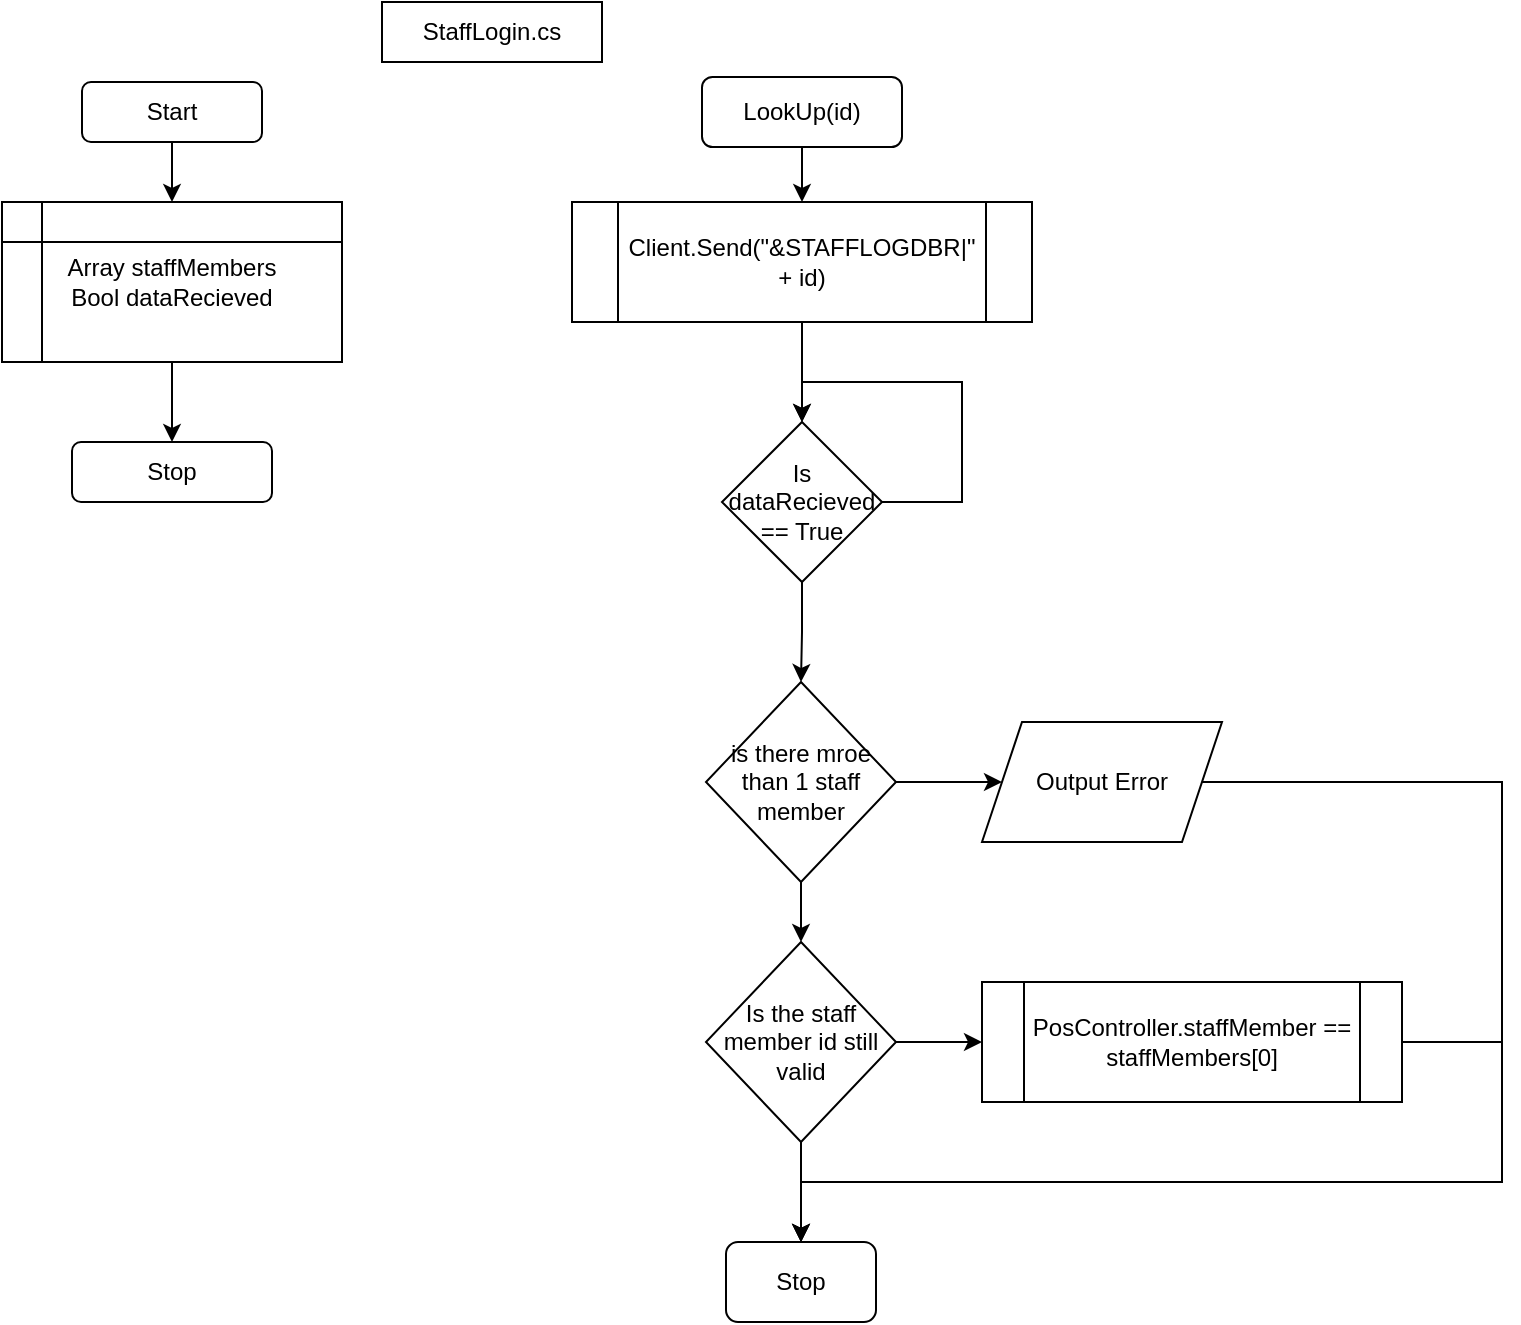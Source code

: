 <mxfile version="20.3.0" type="device"><diagram id="oZaQQiI9Co1yzU7LuR2_" name="Page-1"><mxGraphModel dx="630" dy="537" grid="1" gridSize="10" guides="1" tooltips="1" connect="1" arrows="1" fold="1" page="1" pageScale="1" pageWidth="827" pageHeight="1169" math="0" shadow="0"><root><mxCell id="0"/><mxCell id="1" parent="0"/><mxCell id="BiejFXiB-B5MawFvLDNx-1" value="Start" style="rounded=1;whiteSpace=wrap;html=1;" parent="1" vertex="1"><mxGeometry x="80" y="50" width="90" height="30" as="geometry"/></mxCell><mxCell id="BiejFXiB-B5MawFvLDNx-5" style="edgeStyle=orthogonalEdgeStyle;rounded=0;orthogonalLoop=1;jettySize=auto;html=1;entryX=0.5;entryY=0;entryDx=0;entryDy=0;" parent="1" source="BiejFXiB-B5MawFvLDNx-2" target="BiejFXiB-B5MawFvLDNx-3" edge="1"><mxGeometry relative="1" as="geometry"/></mxCell><mxCell id="BiejFXiB-B5MawFvLDNx-2" value="Array staffMembers&lt;br&gt;Bool dataRecieved" style="shape=internalStorage;whiteSpace=wrap;html=1;backgroundOutline=1;" parent="1" vertex="1"><mxGeometry x="40" y="110" width="170" height="80" as="geometry"/></mxCell><mxCell id="BiejFXiB-B5MawFvLDNx-3" value="Stop" style="rounded=1;whiteSpace=wrap;html=1;" parent="1" vertex="1"><mxGeometry x="75" y="230" width="100" height="30" as="geometry"/></mxCell><mxCell id="BiejFXiB-B5MawFvLDNx-4" value="" style="endArrow=classic;html=1;rounded=0;entryX=0.5;entryY=0;entryDx=0;entryDy=0;exitX=0.5;exitY=1;exitDx=0;exitDy=0;" parent="1" source="BiejFXiB-B5MawFvLDNx-1" target="BiejFXiB-B5MawFvLDNx-2" edge="1"><mxGeometry width="50" height="50" relative="1" as="geometry"><mxPoint x="130" y="160" as="sourcePoint"/><mxPoint x="180" y="110" as="targetPoint"/></mxGeometry></mxCell><mxCell id="BiejFXiB-B5MawFvLDNx-6" value="LookUp(id)" style="rounded=1;whiteSpace=wrap;html=1;" parent="1" vertex="1"><mxGeometry x="390" y="47.5" width="100" height="35" as="geometry"/></mxCell><mxCell id="BiejFXiB-B5MawFvLDNx-7" value="Client.Send(&quot;&amp;amp;STAFFLOGDBR|&quot; + id)" style="shape=process;whiteSpace=wrap;html=1;backgroundOutline=1;" parent="1" vertex="1"><mxGeometry x="325" y="110" width="230" height="60" as="geometry"/></mxCell><mxCell id="BiejFXiB-B5MawFvLDNx-16" style="edgeStyle=orthogonalEdgeStyle;rounded=0;orthogonalLoop=1;jettySize=auto;html=1;entryX=0.5;entryY=0;entryDx=0;entryDy=0;exitX=0.5;exitY=1;exitDx=0;exitDy=0;" parent="1" source="BiejFXiB-B5MawFvLDNx-8" target="BiejFXiB-B5MawFvLDNx-9" edge="1"><mxGeometry relative="1" as="geometry"/></mxCell><mxCell id="BiejFXiB-B5MawFvLDNx-8" value="Is dataRecieved == True" style="rhombus;whiteSpace=wrap;html=1;" parent="1" vertex="1"><mxGeometry x="400" y="220" width="80" height="80" as="geometry"/></mxCell><mxCell id="BiejFXiB-B5MawFvLDNx-20" style="edgeStyle=orthogonalEdgeStyle;rounded=0;orthogonalLoop=1;jettySize=auto;html=1;" parent="1" source="BiejFXiB-B5MawFvLDNx-9" target="BiejFXiB-B5MawFvLDNx-10" edge="1"><mxGeometry relative="1" as="geometry"/></mxCell><mxCell id="BiejFXiB-B5MawFvLDNx-22" style="edgeStyle=orthogonalEdgeStyle;rounded=0;orthogonalLoop=1;jettySize=auto;html=1;entryX=0;entryY=0.5;entryDx=0;entryDy=0;" parent="1" source="BiejFXiB-B5MawFvLDNx-9" target="BiejFXiB-B5MawFvLDNx-12" edge="1"><mxGeometry relative="1" as="geometry"/></mxCell><mxCell id="BiejFXiB-B5MawFvLDNx-9" value="is there mroe than 1 staff member" style="rhombus;whiteSpace=wrap;html=1;" parent="1" vertex="1"><mxGeometry x="392" y="350" width="95" height="100" as="geometry"/></mxCell><mxCell id="BiejFXiB-B5MawFvLDNx-21" style="edgeStyle=orthogonalEdgeStyle;rounded=0;orthogonalLoop=1;jettySize=auto;html=1;entryX=0.5;entryY=0;entryDx=0;entryDy=0;" parent="1" source="BiejFXiB-B5MawFvLDNx-10" target="BiejFXiB-B5MawFvLDNx-13" edge="1"><mxGeometry relative="1" as="geometry"/></mxCell><mxCell id="BiejFXiB-B5MawFvLDNx-23" style="edgeStyle=orthogonalEdgeStyle;rounded=0;orthogonalLoop=1;jettySize=auto;html=1;entryX=0;entryY=0.5;entryDx=0;entryDy=0;" parent="1" source="BiejFXiB-B5MawFvLDNx-10" target="BiejFXiB-B5MawFvLDNx-11" edge="1"><mxGeometry relative="1" as="geometry"/></mxCell><mxCell id="BiejFXiB-B5MawFvLDNx-10" value="Is the staff member id still valid" style="rhombus;whiteSpace=wrap;html=1;" parent="1" vertex="1"><mxGeometry x="392" y="480" width="95" height="100" as="geometry"/></mxCell><mxCell id="BiejFXiB-B5MawFvLDNx-25" style="edgeStyle=orthogonalEdgeStyle;rounded=0;orthogonalLoop=1;jettySize=auto;html=1;entryX=0.5;entryY=0;entryDx=0;entryDy=0;" parent="1" source="BiejFXiB-B5MawFvLDNx-11" target="BiejFXiB-B5MawFvLDNx-13" edge="1"><mxGeometry relative="1" as="geometry"><Array as="points"><mxPoint x="790" y="530"/><mxPoint x="790" y="600"/><mxPoint x="440" y="600"/></Array></mxGeometry></mxCell><mxCell id="BiejFXiB-B5MawFvLDNx-11" value="PosController.staffMember == staffMembers[0]" style="shape=process;whiteSpace=wrap;html=1;backgroundOutline=1;" parent="1" vertex="1"><mxGeometry x="530" y="500" width="210" height="60" as="geometry"/></mxCell><mxCell id="BiejFXiB-B5MawFvLDNx-24" style="edgeStyle=orthogonalEdgeStyle;rounded=0;orthogonalLoop=1;jettySize=auto;html=1;entryX=0.5;entryY=0;entryDx=0;entryDy=0;" parent="1" source="BiejFXiB-B5MawFvLDNx-12" target="BiejFXiB-B5MawFvLDNx-13" edge="1"><mxGeometry relative="1" as="geometry"><Array as="points"><mxPoint x="790" y="400"/><mxPoint x="790" y="600"/><mxPoint x="440" y="600"/></Array></mxGeometry></mxCell><mxCell id="BiejFXiB-B5MawFvLDNx-12" value="Output Error" style="shape=parallelogram;perimeter=parallelogramPerimeter;whiteSpace=wrap;html=1;fixedSize=1;" parent="1" vertex="1"><mxGeometry x="530" y="370" width="120" height="60" as="geometry"/></mxCell><mxCell id="BiejFXiB-B5MawFvLDNx-13" value="Stop" style="rounded=1;whiteSpace=wrap;html=1;" parent="1" vertex="1"><mxGeometry x="402" y="630" width="75" height="40" as="geometry"/></mxCell><mxCell id="BiejFXiB-B5MawFvLDNx-14" value="" style="endArrow=classic;html=1;rounded=0;entryX=0.5;entryY=0;entryDx=0;entryDy=0;exitX=0.5;exitY=1;exitDx=0;exitDy=0;" parent="1" source="BiejFXiB-B5MawFvLDNx-6" target="BiejFXiB-B5MawFvLDNx-7" edge="1"><mxGeometry width="50" height="50" relative="1" as="geometry"><mxPoint x="520" y="340" as="sourcePoint"/><mxPoint x="570" y="290" as="targetPoint"/></mxGeometry></mxCell><mxCell id="BiejFXiB-B5MawFvLDNx-15" value="" style="endArrow=classic;html=1;rounded=0;exitX=0.5;exitY=1;exitDx=0;exitDy=0;" parent="1" source="BiejFXiB-B5MawFvLDNx-7" edge="1"><mxGeometry width="50" height="50" relative="1" as="geometry"><mxPoint x="520" y="340" as="sourcePoint"/><mxPoint x="440" y="220" as="targetPoint"/></mxGeometry></mxCell><mxCell id="BiejFXiB-B5MawFvLDNx-17" style="edgeStyle=orthogonalEdgeStyle;rounded=0;orthogonalLoop=1;jettySize=auto;html=1;entryX=0.5;entryY=0;entryDx=0;entryDy=0;exitX=1;exitY=0.5;exitDx=0;exitDy=0;" parent="1" source="BiejFXiB-B5MawFvLDNx-8" target="BiejFXiB-B5MawFvLDNx-8" edge="1"><mxGeometry relative="1" as="geometry"><Array as="points"><mxPoint x="520" y="260"/><mxPoint x="520" y="200"/><mxPoint x="440" y="200"/></Array></mxGeometry></mxCell><mxCell id="az1AD7HQHSFGcpGj4IFw-1" value="StaffLogin.cs" style="rounded=0;whiteSpace=wrap;html=1;" vertex="1" parent="1"><mxGeometry x="230" y="10" width="110" height="30" as="geometry"/></mxCell></root></mxGraphModel></diagram></mxfile>